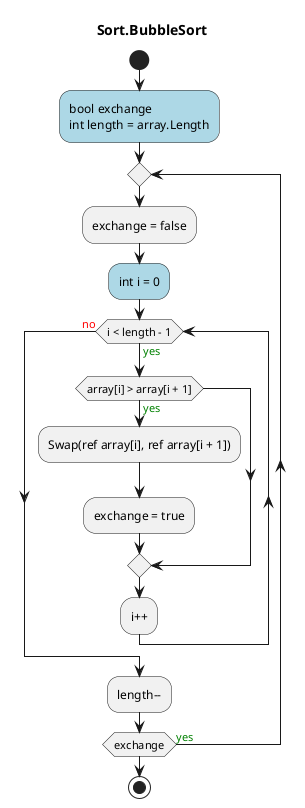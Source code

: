 @startuml Sort.BubbleSort
title Sort.BubbleSort
start
#LightBlue:bool exchange
int length = array.Length;
repeat
    :exchange = false;
    #LightBlue:int i = 0;
    while (i < length - 1) is (<color:green>yes)
        if (array[i] > array[i + 1]) then (<color:green>yes)
            :Swap(ref array[i], ref array[i + 1]);
            :exchange = true;
        endif
    :i++;
    endwhile (<color:red>no)
    :length--;
repeat while (exchange) is (<color:green>yes)
stop
@enduml
